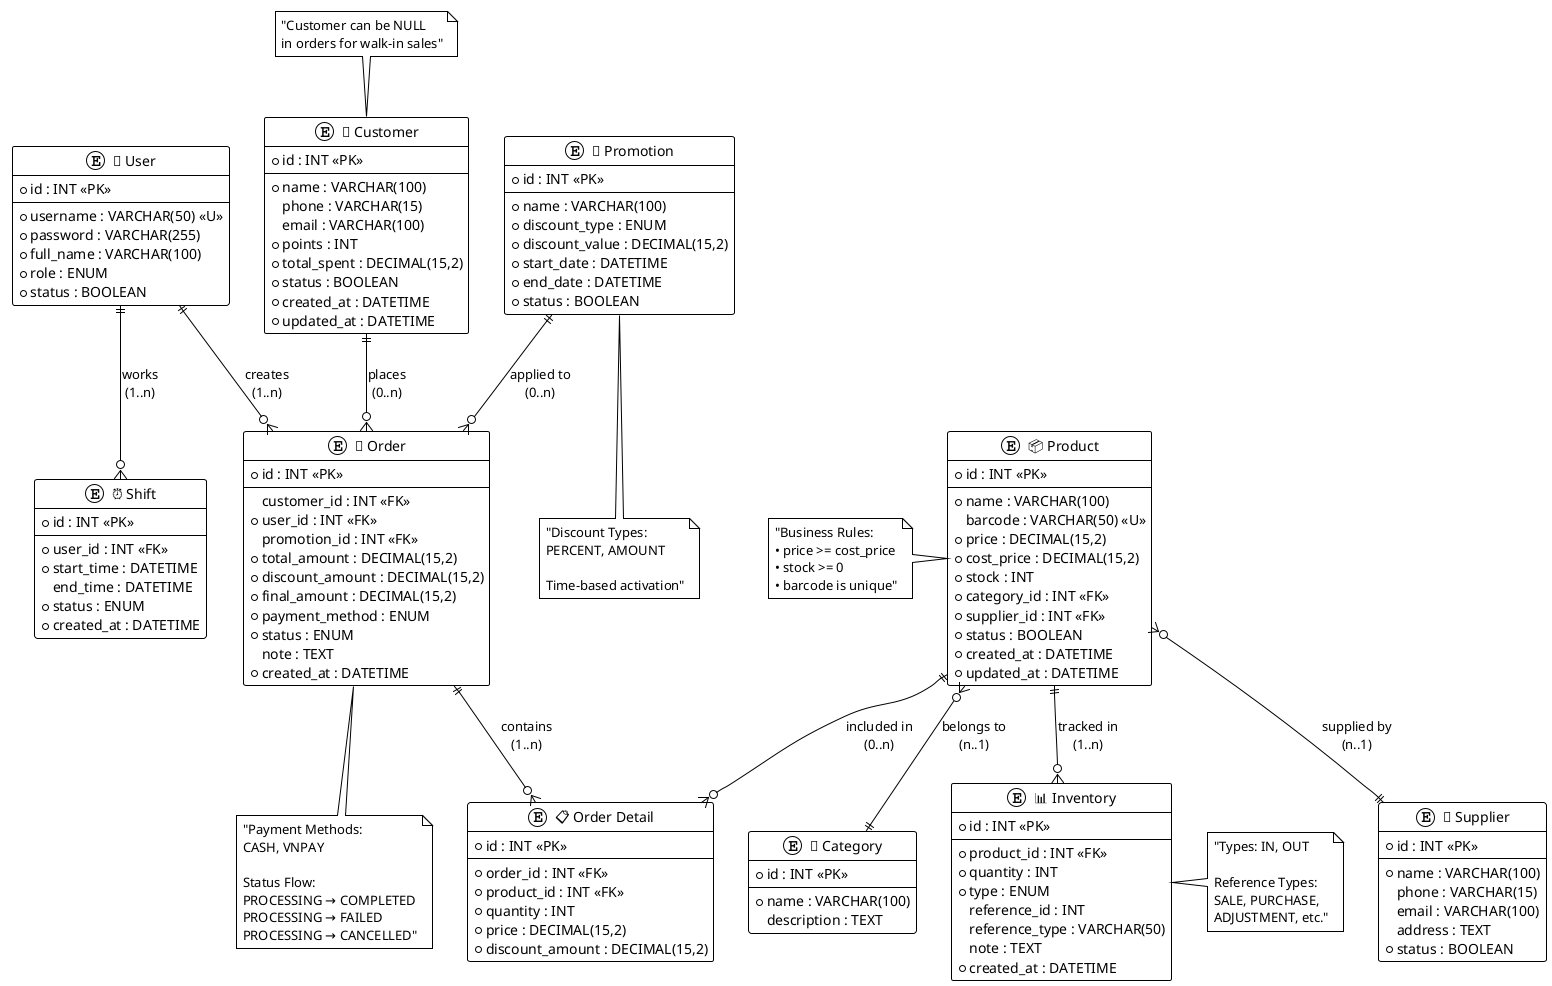 @startuml ERD - Logical Data Design
!theme plain

entity "👤 User" as user {
  * id : INT <<PK>>
  --
  * username : VARCHAR(50) <<U>>
  * password : VARCHAR(255)
  * full_name : VARCHAR(100)
  * role : ENUM
  * status : BOOLEAN
}

entity "🏢 Supplier" as supplier {
  * id : INT <<PK>>
  --
  * name : VARCHAR(100)
  phone : VARCHAR(15)
  email : VARCHAR(100)
  address : TEXT
  * status : BOOLEAN
}

entity "📂 Category" as category {
  * id : INT <<PK>>
  --
  * name : VARCHAR(100)
  description : TEXT
}

entity "📦 Product" as product {
  * id : INT <<PK>>
  --
  * name : VARCHAR(100)
  barcode : VARCHAR(50) <<U>>
  * price : DECIMAL(15,2)
  * cost_price : DECIMAL(15,2)
  * stock : INT
  * category_id : INT <<FK>>
  * supplier_id : INT <<FK>>
  * status : BOOLEAN
  * created_at : DATETIME
  * updated_at : DATETIME
}

entity "👥 Customer" as customer {
  * id : INT <<PK>>
  --
  * name : VARCHAR(100)
  phone : VARCHAR(15)
  email : VARCHAR(100)
  * points : INT
  * total_spent : DECIMAL(15,2)
  * status : BOOLEAN
  * created_at : DATETIME
  * updated_at : DATETIME
}

entity "🎯 Promotion" as promotion {
  * id : INT <<PK>>
  --
  * name : VARCHAR(100)
  * discount_type : ENUM
  * discount_value : DECIMAL(15,2)
  * start_date : DATETIME
  * end_date : DATETIME
  * status : BOOLEAN
}

entity "🛒 Order" as order {
  * id : INT <<PK>>
  --
  customer_id : INT <<FK>>
  * user_id : INT <<FK>>
  promotion_id : INT <<FK>>
  * total_amount : DECIMAL(15,2)
  * discount_amount : DECIMAL(15,2)
  * final_amount : DECIMAL(15,2)
  * payment_method : ENUM
  * status : ENUM
  note : TEXT
  * created_at : DATETIME
}

entity "📋 Order Detail" as order_detail {
  * id : INT <<PK>>
  --
  * order_id : INT <<FK>>
  * product_id : INT <<FK>>
  * quantity : INT
  * price : DECIMAL(15,2)
  * discount_amount : DECIMAL(15,2)
}

entity "📊 Inventory" as inventory {
  * id : INT <<PK>>
  --
  * product_id : INT <<FK>>
  * quantity : INT
  * type : ENUM
  reference_id : INT
  reference_type : VARCHAR(50)
  note : TEXT
  * created_at : DATETIME
}

entity "⏰ Shift" as shift {
  * id : INT <<PK>>
  --
  * user_id : INT <<FK>>
  * start_time : DATETIME
  end_time : DATETIME
  * status : ENUM
  * created_at : DATETIME
}

' Relationships with Cardinality
customer ||--o{ order : "places\n(0..n)"
user ||--o{ order : "creates\n(1..n)"
user ||--o{ shift : "works\n(1..n)"
promotion ||--o{ order : "applied to\n(0..n)"

order ||--o{ order_detail : "contains\n(1..n)"

product ||--o{ order_detail : "included in\n(0..n)"
product }o--|| category : "belongs to\n(n..1)"
product }o--|| supplier : "supplied by\n(n..1)"
product ||--o{ inventory : "tracked in\n(1..n)"

note top of customer : "Customer can be NULL\nin orders for walk-in sales"

note bottom of order : "Payment Methods:\nCASH, VNPAY\n\nStatus Flow:\nPROCESSING → COMPLETED\nPROCESSING → FAILED\nPROCESSING → CANCELLED"

note right of inventory : "Types: IN, OUT\n\nReference Types:\nSALE, PURCHASE,\nADJUSTMENT, etc."

note left of product : "Business Rules:\n• price >= cost_price\n• stock >= 0\n• barcode is unique"

note bottom of promotion : "Discount Types:\nPERCENT, AMOUNT\n\nTime-based activation"

@enduml 